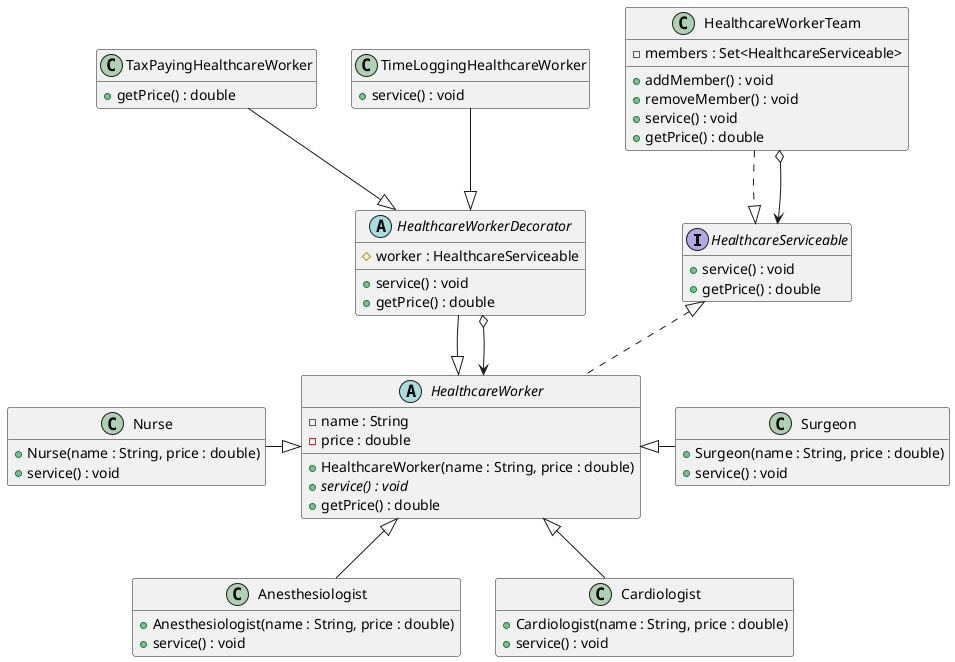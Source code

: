 @startuml
'https://plantuml.com/class-diagram

'class Main
interface HealthcareServiceable {
    + service() : void
    + getPrice() : double
}
abstract HealthcareWorker {
    - name : String
    - price : double
    + HealthcareWorker(name : String, price : double)
    + {abstract} service() : void
    + getPrice() : double
}
class HealthcareWorkerTeam {
    - members : Set<HealthcareServiceable>
    + addMember() : void
    + removeMember() : void
    + service() : void
    + getPrice() : double
}
class Nurse {
    + Nurse(name : String, price : double)
    + service() : void
}
class Surgeon {
    + Surgeon(name : String, price : double)
    + service() : void
}
class Anesthesiologist {
    + Anesthesiologist(name : String, price : double)
    + service() : void
}
class Cardiologist {
    + Cardiologist(name : String, price : double)
    + service() : void
}
abstract HealthcareWorkerDecorator {
    # worker : HealthcareServiceable
    + service() : void
    + getPrice() : double
}
class TimeLoggingHealthcareWorker {
    + service() : void
}
class TaxPayingHealthcareWorker {
    + getPrice() : double
}

'Main  -l->    HealthcareServiceable
HealthcareServiceable   ^.d.    HealthcareWorker
HealthcareServiceable   ^.u.    HealthcareWorkerTeam
HealthcareServiceable   <-u-o   HealthcareWorkerTeam
HealthcareWorker    ^-d-    Anesthesiologist
HealthcareWorker    ^-d-    Cardiologist
HealthcareWorker    ^-l-    Nurse
HealthcareWorker    ^-r-    Surgeon
HealthcareWorker    ^-u-    HealthcareWorkerDecorator
HealthcareWorker    <-u-o   HealthcareWorkerDecorator
HealthcareWorkerDecorator   ^-u-    TimeLoggingHealthcareWorker
HealthcareWorkerDecorator   ^-u-    TaxPayingHealthcareWorker

hide empty members
@enduml